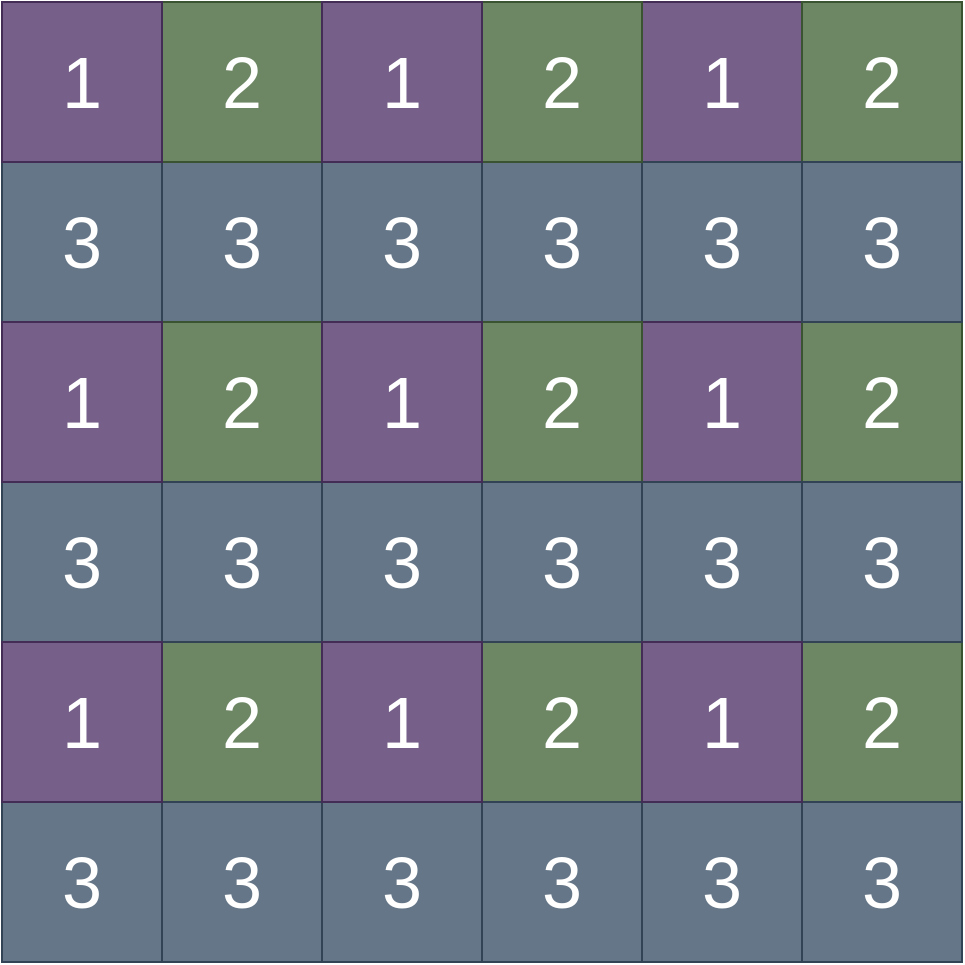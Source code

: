 <mxfile>
    <diagram id="DI3ruxhrlE7VRjYkRIoQ" name="ページ1">
        <mxGraphModel dx="530" dy="784" grid="1" gridSize="10" guides="1" tooltips="1" connect="1" arrows="1" fold="1" page="1" pageScale="1" pageWidth="827" pageHeight="1169" math="0" shadow="0">
            <root>
                <mxCell id="0"/>
                <mxCell id="1" parent="0"/>
                <mxCell id="2" value="&lt;font style=&quot;font-size: 36px;&quot;&gt;1&lt;/font&gt;" style="whiteSpace=wrap;html=1;aspect=fixed;fillColor=#1ba1e2;fontColor=#ffffff;strokeColor=#006EAF;" parent="1" vertex="1">
                    <mxGeometry x="20" y="100" width="80" height="80" as="geometry"/>
                </mxCell>
                <mxCell id="3" value="&lt;font style=&quot;font-size: 36px;&quot;&gt;2&lt;/font&gt;" style="whiteSpace=wrap;html=1;aspect=fixed;" parent="1" vertex="1">
                    <mxGeometry x="100" y="100" width="80" height="80" as="geometry"/>
                </mxCell>
                <mxCell id="4" value="&lt;font style=&quot;font-size: 36px;&quot;&gt;1&lt;/font&gt;" style="whiteSpace=wrap;html=1;aspect=fixed;fillColor=#1ba1e2;fontColor=#ffffff;strokeColor=#006EAF;" parent="1" vertex="1">
                    <mxGeometry x="180" y="100" width="80" height="80" as="geometry"/>
                </mxCell>
                <mxCell id="5" value="&lt;font style=&quot;font-size: 36px;&quot;&gt;2&lt;/font&gt;" style="whiteSpace=wrap;html=1;aspect=fixed;" parent="1" vertex="1">
                    <mxGeometry x="260" y="100" width="80" height="80" as="geometry"/>
                </mxCell>
                <mxCell id="6" value="&lt;font style=&quot;font-size: 36px;&quot;&gt;1&lt;/font&gt;" style="whiteSpace=wrap;html=1;aspect=fixed;fillColor=#76608a;strokeColor=#432D57;fontColor=#ffffff;" parent="1" vertex="1">
                    <mxGeometry x="340" y="100" width="80" height="80" as="geometry"/>
                </mxCell>
                <mxCell id="7" value="&lt;font style=&quot;font-size: 36px;&quot;&gt;2&lt;/font&gt;" style="whiteSpace=wrap;html=1;aspect=fixed;" parent="1" vertex="1">
                    <mxGeometry x="420" y="100" width="80" height="80" as="geometry"/>
                </mxCell>
                <mxCell id="8" value="&lt;font style=&quot;font-size: 36px;&quot;&gt;3&lt;/font&gt;" style="whiteSpace=wrap;html=1;aspect=fixed;fillColor=#647687;fontColor=#ffffff;strokeColor=#314354;" parent="1" vertex="1">
                    <mxGeometry x="20" y="180" width="80" height="80" as="geometry"/>
                </mxCell>
                <mxCell id="9" value="&lt;font style=&quot;font-size: 36px;&quot;&gt;3&lt;/font&gt;" style="whiteSpace=wrap;html=1;aspect=fixed;fillColor=#647687;fontColor=#ffffff;strokeColor=#314354;" parent="1" vertex="1">
                    <mxGeometry x="100" y="180" width="80" height="80" as="geometry"/>
                </mxCell>
                <mxCell id="10" value="&lt;font style=&quot;font-size: 36px;&quot;&gt;3&lt;/font&gt;" style="whiteSpace=wrap;html=1;aspect=fixed;fillColor=#647687;fontColor=#ffffff;strokeColor=#314354;" parent="1" vertex="1">
                    <mxGeometry x="180" y="180" width="80" height="80" as="geometry"/>
                </mxCell>
                <mxCell id="11" value="&lt;font style=&quot;font-size: 36px;&quot;&gt;3&lt;/font&gt;" style="whiteSpace=wrap;html=1;aspect=fixed;fillColor=#647687;fontColor=#ffffff;strokeColor=#314354;" parent="1" vertex="1">
                    <mxGeometry x="260" y="180" width="80" height="80" as="geometry"/>
                </mxCell>
                <mxCell id="12" value="&lt;font style=&quot;font-size: 36px;&quot;&gt;3&lt;/font&gt;" style="whiteSpace=wrap;html=1;aspect=fixed;fillColor=#647687;fontColor=#ffffff;strokeColor=#314354;" parent="1" vertex="1">
                    <mxGeometry x="340" y="180" width="80" height="80" as="geometry"/>
                </mxCell>
                <mxCell id="13" value="&lt;font style=&quot;font-size: 36px;&quot;&gt;3&lt;/font&gt;" style="whiteSpace=wrap;html=1;aspect=fixed;" parent="1" vertex="1">
                    <mxGeometry x="420" y="180" width="80" height="80" as="geometry"/>
                </mxCell>
                <mxCell id="14" value="&lt;font style=&quot;font-size: 36px;&quot;&gt;1&lt;/font&gt;" style="whiteSpace=wrap;html=1;aspect=fixed;fillColor=#1ba1e2;fontColor=#ffffff;strokeColor=#006EAF;" parent="1" vertex="1">
                    <mxGeometry x="20" y="260" width="80" height="80" as="geometry"/>
                </mxCell>
                <mxCell id="15" value="&lt;font style=&quot;font-size: 36px;&quot;&gt;2&lt;/font&gt;" style="whiteSpace=wrap;html=1;aspect=fixed;" parent="1" vertex="1">
                    <mxGeometry x="100" y="260" width="80" height="80" as="geometry"/>
                </mxCell>
                <mxCell id="16" value="&lt;font style=&quot;font-size: 36px;&quot;&gt;1&lt;/font&gt;" style="whiteSpace=wrap;html=1;aspect=fixed;fillColor=#1ba1e2;fontColor=#ffffff;strokeColor=#006EAF;" parent="1" vertex="1">
                    <mxGeometry x="180" y="260" width="80" height="80" as="geometry"/>
                </mxCell>
                <mxCell id="17" value="&lt;font style=&quot;font-size: 36px;&quot;&gt;2&lt;/font&gt;" style="whiteSpace=wrap;html=1;aspect=fixed;" parent="1" vertex="1">
                    <mxGeometry x="260" y="260" width="80" height="80" as="geometry"/>
                </mxCell>
                <mxCell id="18" value="&lt;font style=&quot;font-size: 36px;&quot;&gt;1&lt;/font&gt;" style="whiteSpace=wrap;html=1;aspect=fixed;fillColor=#76608a;strokeColor=#432D57;fontColor=#ffffff;" parent="1" vertex="1">
                    <mxGeometry x="340" y="260" width="80" height="80" as="geometry"/>
                </mxCell>
                <mxCell id="19" value="&lt;font style=&quot;font-size: 36px;&quot;&gt;2&lt;/font&gt;" style="whiteSpace=wrap;html=1;aspect=fixed;" parent="1" vertex="1">
                    <mxGeometry x="420" y="260" width="80" height="80" as="geometry"/>
                </mxCell>
                <mxCell id="20" value="&lt;font style=&quot;font-size: 36px;&quot;&gt;3&lt;/font&gt;" style="whiteSpace=wrap;html=1;aspect=fixed;" parent="1" vertex="1">
                    <mxGeometry x="20" y="340" width="80" height="80" as="geometry"/>
                </mxCell>
                <mxCell id="21" value="&lt;font style=&quot;font-size: 36px;&quot;&gt;3&lt;/font&gt;" style="whiteSpace=wrap;html=1;aspect=fixed;" parent="1" vertex="1">
                    <mxGeometry x="100" y="340" width="80" height="80" as="geometry"/>
                </mxCell>
                <mxCell id="22" value="&lt;font style=&quot;font-size: 36px;&quot;&gt;3&lt;/font&gt;" style="whiteSpace=wrap;html=1;aspect=fixed;" parent="1" vertex="1">
                    <mxGeometry x="180" y="340" width="80" height="80" as="geometry"/>
                </mxCell>
                <mxCell id="23" value="&lt;font style=&quot;font-size: 36px;&quot;&gt;3&lt;/font&gt;" style="whiteSpace=wrap;html=1;aspect=fixed;" parent="1" vertex="1">
                    <mxGeometry x="260" y="340" width="80" height="80" as="geometry"/>
                </mxCell>
                <mxCell id="24" value="&lt;font style=&quot;font-size: 36px;&quot;&gt;3&lt;/font&gt;" style="whiteSpace=wrap;html=1;aspect=fixed;" parent="1" vertex="1">
                    <mxGeometry x="340" y="340" width="80" height="80" as="geometry"/>
                </mxCell>
                <mxCell id="25" value="&lt;font style=&quot;font-size: 36px;&quot;&gt;3&lt;/font&gt;" style="whiteSpace=wrap;html=1;aspect=fixed;" parent="1" vertex="1">
                    <mxGeometry x="420" y="340" width="80" height="80" as="geometry"/>
                </mxCell>
                <mxCell id="26" value="&lt;font style=&quot;font-size: 36px;&quot;&gt;1&lt;/font&gt;" style="whiteSpace=wrap;html=1;aspect=fixed;fillColor=#1ba1e2;fontColor=#ffffff;strokeColor=#006EAF;" parent="1" vertex="1">
                    <mxGeometry x="20" y="420" width="80" height="80" as="geometry"/>
                </mxCell>
                <mxCell id="27" value="&lt;font style=&quot;font-size: 36px;&quot;&gt;2&lt;/font&gt;" style="whiteSpace=wrap;html=1;aspect=fixed;" parent="1" vertex="1">
                    <mxGeometry x="100" y="420" width="80" height="80" as="geometry"/>
                </mxCell>
                <mxCell id="28" value="&lt;font style=&quot;font-size: 36px;&quot;&gt;1&lt;/font&gt;" style="whiteSpace=wrap;html=1;aspect=fixed;fillColor=#1ba1e2;fontColor=#ffffff;strokeColor=#006EAF;" parent="1" vertex="1">
                    <mxGeometry x="180" y="420" width="80" height="80" as="geometry"/>
                </mxCell>
                <mxCell id="29" value="&lt;font style=&quot;font-size: 36px;&quot;&gt;2&lt;/font&gt;" style="whiteSpace=wrap;html=1;aspect=fixed;" parent="1" vertex="1">
                    <mxGeometry x="260" y="420" width="80" height="80" as="geometry"/>
                </mxCell>
                <mxCell id="30" value="&lt;font style=&quot;font-size: 36px;&quot;&gt;1&lt;/font&gt;" style="whiteSpace=wrap;html=1;aspect=fixed;fillColor=#b0e3e6;strokeColor=#0e8088;" parent="1" vertex="1">
                    <mxGeometry x="340" y="420" width="80" height="80" as="geometry"/>
                </mxCell>
                <mxCell id="31" value="&lt;font style=&quot;font-size: 36px;&quot;&gt;2&lt;/font&gt;" style="whiteSpace=wrap;html=1;aspect=fixed;fillColor=#6d8764;fontColor=#ffffff;strokeColor=#3A5431;" parent="1" vertex="1">
                    <mxGeometry x="420" y="420" width="80" height="80" as="geometry"/>
                </mxCell>
                <mxCell id="32" value="&lt;font style=&quot;font-size: 36px;&quot;&gt;3&lt;/font&gt;" style="whiteSpace=wrap;html=1;aspect=fixed;" parent="1" vertex="1">
                    <mxGeometry x="20" y="500" width="80" height="80" as="geometry"/>
                </mxCell>
                <mxCell id="33" value="&lt;font style=&quot;font-size: 36px;&quot;&gt;3&lt;/font&gt;" style="whiteSpace=wrap;html=1;aspect=fixed;" parent="1" vertex="1">
                    <mxGeometry x="100" y="500" width="80" height="80" as="geometry"/>
                </mxCell>
                <mxCell id="34" value="&lt;font style=&quot;font-size: 36px;&quot;&gt;3&lt;/font&gt;" style="whiteSpace=wrap;html=1;aspect=fixed;" parent="1" vertex="1">
                    <mxGeometry x="180" y="500" width="80" height="80" as="geometry"/>
                </mxCell>
                <mxCell id="35" value="&lt;font style=&quot;font-size: 36px;&quot;&gt;3&lt;/font&gt;" style="whiteSpace=wrap;html=1;aspect=fixed;" parent="1" vertex="1">
                    <mxGeometry x="260" y="500" width="80" height="80" as="geometry"/>
                </mxCell>
                <mxCell id="36" value="&lt;font style=&quot;font-size: 36px;&quot;&gt;3&lt;/font&gt;" style="whiteSpace=wrap;html=1;aspect=fixed;" parent="1" vertex="1">
                    <mxGeometry x="340" y="500" width="80" height="80" as="geometry"/>
                </mxCell>
                <mxCell id="37" value="&lt;font style=&quot;font-size: 36px;&quot;&gt;3&lt;/font&gt;" style="whiteSpace=wrap;html=1;aspect=fixed;" parent="1" vertex="1">
                    <mxGeometry x="420" y="500" width="80" height="80" as="geometry"/>
                </mxCell>
                <mxCell id="38" value="&lt;font style=&quot;font-size: 36px;&quot;&gt;2&lt;/font&gt;" style="whiteSpace=wrap;html=1;aspect=fixed;fillColor=#6d8764;fontColor=#ffffff;strokeColor=#3A5431;" vertex="1" parent="1">
                    <mxGeometry x="100" y="100" width="80" height="80" as="geometry"/>
                </mxCell>
                <mxCell id="39" value="&lt;font style=&quot;font-size: 36px;&quot;&gt;2&lt;/font&gt;" style="whiteSpace=wrap;html=1;aspect=fixed;fillColor=#6d8764;fontColor=#ffffff;strokeColor=#3A5431;" vertex="1" parent="1">
                    <mxGeometry x="260" y="100" width="80" height="80" as="geometry"/>
                </mxCell>
                <mxCell id="40" value="&lt;font style=&quot;font-size: 36px;&quot;&gt;2&lt;/font&gt;" style="whiteSpace=wrap;html=1;aspect=fixed;fillColor=#6d8764;fontColor=#ffffff;strokeColor=#3A5431;" vertex="1" parent="1">
                    <mxGeometry x="420" y="100" width="80" height="80" as="geometry"/>
                </mxCell>
                <mxCell id="41" value="&lt;font style=&quot;font-size: 36px;&quot;&gt;2&lt;/font&gt;" style="whiteSpace=wrap;html=1;aspect=fixed;fillColor=#6d8764;fontColor=#ffffff;strokeColor=#3A5431;" vertex="1" parent="1">
                    <mxGeometry x="420" y="260" width="80" height="80" as="geometry"/>
                </mxCell>
                <mxCell id="42" value="&lt;font style=&quot;font-size: 36px;&quot;&gt;2&lt;/font&gt;" style="whiteSpace=wrap;html=1;aspect=fixed;fillColor=#6d8764;fontColor=#ffffff;strokeColor=#3A5431;" vertex="1" parent="1">
                    <mxGeometry x="260" y="260" width="80" height="80" as="geometry"/>
                </mxCell>
                <mxCell id="43" value="&lt;font style=&quot;font-size: 36px;&quot;&gt;2&lt;/font&gt;" style="whiteSpace=wrap;html=1;aspect=fixed;fillColor=#6d8764;fontColor=#ffffff;strokeColor=#3A5431;" vertex="1" parent="1">
                    <mxGeometry x="100" y="260" width="80" height="80" as="geometry"/>
                </mxCell>
                <mxCell id="44" value="&lt;font style=&quot;font-size: 36px;&quot;&gt;2&lt;/font&gt;" style="whiteSpace=wrap;html=1;aspect=fixed;fillColor=#6d8764;fontColor=#ffffff;strokeColor=#3A5431;" vertex="1" parent="1">
                    <mxGeometry x="100" y="420" width="80" height="80" as="geometry"/>
                </mxCell>
                <mxCell id="45" value="&lt;font style=&quot;font-size: 36px;&quot;&gt;2&lt;/font&gt;" style="whiteSpace=wrap;html=1;aspect=fixed;fillColor=#6d8764;fontColor=#ffffff;strokeColor=#3A5431;" vertex="1" parent="1">
                    <mxGeometry x="260" y="420" width="80" height="80" as="geometry"/>
                </mxCell>
                <mxCell id="60" value="&lt;font style=&quot;font-size: 36px;&quot;&gt;3&lt;/font&gt;" style="whiteSpace=wrap;html=1;aspect=fixed;fillColor=#647687;fontColor=#ffffff;strokeColor=#314354;" vertex="1" parent="1">
                    <mxGeometry x="420" y="500" width="80" height="80" as="geometry"/>
                </mxCell>
                <mxCell id="61" value="&lt;font style=&quot;font-size: 36px;&quot;&gt;3&lt;/font&gt;" style="whiteSpace=wrap;html=1;aspect=fixed;fillColor=#647687;fontColor=#ffffff;strokeColor=#314354;" vertex="1" parent="1">
                    <mxGeometry x="340" y="500" width="80" height="80" as="geometry"/>
                </mxCell>
                <mxCell id="62" value="&lt;font style=&quot;font-size: 36px;&quot;&gt;3&lt;/font&gt;" style="whiteSpace=wrap;html=1;aspect=fixed;fillColor=#647687;fontColor=#ffffff;strokeColor=#314354;" vertex="1" parent="1">
                    <mxGeometry x="180" y="500" width="80" height="80" as="geometry"/>
                </mxCell>
                <mxCell id="63" value="&lt;font style=&quot;font-size: 36px;&quot;&gt;3&lt;/font&gt;" style="whiteSpace=wrap;html=1;aspect=fixed;fillColor=#647687;fontColor=#ffffff;strokeColor=#314354;" vertex="1" parent="1">
                    <mxGeometry x="260" y="500" width="80" height="80" as="geometry"/>
                </mxCell>
                <mxCell id="64" value="&lt;font style=&quot;font-size: 36px;&quot;&gt;3&lt;/font&gt;" style="whiteSpace=wrap;html=1;aspect=fixed;fillColor=#647687;fontColor=#ffffff;strokeColor=#314354;" vertex="1" parent="1">
                    <mxGeometry x="100" y="500" width="80" height="80" as="geometry"/>
                </mxCell>
                <mxCell id="65" value="&lt;font style=&quot;font-size: 36px;&quot;&gt;3&lt;/font&gt;" style="whiteSpace=wrap;html=1;aspect=fixed;fillColor=#647687;fontColor=#ffffff;strokeColor=#314354;" vertex="1" parent="1">
                    <mxGeometry x="20" y="500" width="80" height="80" as="geometry"/>
                </mxCell>
                <mxCell id="66" value="&lt;font style=&quot;font-size: 36px;&quot;&gt;3&lt;/font&gt;" style="whiteSpace=wrap;html=1;aspect=fixed;fillColor=#647687;fontColor=#ffffff;strokeColor=#314354;" vertex="1" parent="1">
                    <mxGeometry x="20" y="340" width="80" height="80" as="geometry"/>
                </mxCell>
                <mxCell id="67" value="&lt;font style=&quot;font-size: 36px;&quot;&gt;3&lt;/font&gt;" style="whiteSpace=wrap;html=1;aspect=fixed;fillColor=#647687;fontColor=#ffffff;strokeColor=#314354;" vertex="1" parent="1">
                    <mxGeometry x="100" y="340" width="80" height="80" as="geometry"/>
                </mxCell>
                <mxCell id="68" value="&lt;font style=&quot;font-size: 36px;&quot;&gt;3&lt;/font&gt;" style="whiteSpace=wrap;html=1;aspect=fixed;fillColor=#647687;fontColor=#ffffff;strokeColor=#314354;" vertex="1" parent="1">
                    <mxGeometry x="180" y="340" width="80" height="80" as="geometry"/>
                </mxCell>
                <mxCell id="69" value="&lt;font style=&quot;font-size: 36px;&quot;&gt;3&lt;/font&gt;" style="whiteSpace=wrap;html=1;aspect=fixed;fillColor=#647687;fontColor=#ffffff;strokeColor=#314354;" vertex="1" parent="1">
                    <mxGeometry x="260" y="340" width="80" height="80" as="geometry"/>
                </mxCell>
                <mxCell id="70" value="&lt;font style=&quot;font-size: 36px;&quot;&gt;3&lt;/font&gt;" style="whiteSpace=wrap;html=1;aspect=fixed;fillColor=#647687;fontColor=#ffffff;strokeColor=#314354;" vertex="1" parent="1">
                    <mxGeometry x="340" y="340" width="80" height="80" as="geometry"/>
                </mxCell>
                <mxCell id="71" value="&lt;font style=&quot;font-size: 36px;&quot;&gt;3&lt;/font&gt;" style="whiteSpace=wrap;html=1;aspect=fixed;fillColor=#647687;fontColor=#ffffff;strokeColor=#314354;" vertex="1" parent="1">
                    <mxGeometry x="420" y="340" width="80" height="80" as="geometry"/>
                </mxCell>
                <mxCell id="72" value="&lt;font style=&quot;font-size: 36px;&quot;&gt;3&lt;/font&gt;" style="whiteSpace=wrap;html=1;aspect=fixed;fillColor=#647687;fontColor=#ffffff;strokeColor=#314354;" vertex="1" parent="1">
                    <mxGeometry x="420" y="180" width="80" height="80" as="geometry"/>
                </mxCell>
                <mxCell id="73" value="&lt;font style=&quot;font-size: 36px;&quot;&gt;1&lt;/font&gt;" style="whiteSpace=wrap;html=1;aspect=fixed;fillColor=#1ba1e2;fontColor=#ffffff;strokeColor=#006EAF;" vertex="1" parent="1">
                    <mxGeometry x="20" y="100" width="80" height="80" as="geometry"/>
                </mxCell>
                <mxCell id="74" value="&lt;font style=&quot;font-size: 36px;&quot;&gt;1&lt;/font&gt;" style="whiteSpace=wrap;html=1;aspect=fixed;fillColor=#1ba1e2;fontColor=#ffffff;strokeColor=#006EAF;" vertex="1" parent="1">
                    <mxGeometry x="20" y="260" width="80" height="80" as="geometry"/>
                </mxCell>
                <mxCell id="75" value="&lt;font style=&quot;font-size: 36px;&quot;&gt;1&lt;/font&gt;" style="whiteSpace=wrap;html=1;aspect=fixed;fillColor=#1ba1e2;fontColor=#ffffff;strokeColor=#006EAF;" vertex="1" parent="1">
                    <mxGeometry x="20" y="100" width="80" height="80" as="geometry"/>
                </mxCell>
                <mxCell id="76" value="&lt;font style=&quot;font-size: 36px;&quot;&gt;1&lt;/font&gt;" style="whiteSpace=wrap;html=1;aspect=fixed;fillColor=#1ba1e2;fontColor=#ffffff;strokeColor=#006EAF;" vertex="1" parent="1">
                    <mxGeometry x="20" y="260" width="80" height="80" as="geometry"/>
                </mxCell>
                <mxCell id="77" value="&lt;font style=&quot;font-size: 36px;&quot;&gt;1&lt;/font&gt;" style="whiteSpace=wrap;html=1;aspect=fixed;fillColor=#1ba1e2;fontColor=#ffffff;strokeColor=#006EAF;" vertex="1" parent="1">
                    <mxGeometry x="180" y="420" width="80" height="80" as="geometry"/>
                </mxCell>
                <mxCell id="78" value="&lt;font style=&quot;font-size: 36px;&quot;&gt;1&lt;/font&gt;" style="whiteSpace=wrap;html=1;aspect=fixed;fillColor=#b0e3e6;strokeColor=#0e8088;" vertex="1" parent="1">
                    <mxGeometry x="20" y="100" width="80" height="80" as="geometry"/>
                </mxCell>
                <mxCell id="79" value="&lt;font style=&quot;font-size: 36px;&quot;&gt;1&lt;/font&gt;" style="whiteSpace=wrap;html=1;aspect=fixed;fillColor=#b0e3e6;strokeColor=#0e8088;" vertex="1" parent="1">
                    <mxGeometry x="20" y="260" width="80" height="80" as="geometry"/>
                </mxCell>
                <mxCell id="80" value="&lt;font style=&quot;font-size: 36px;&quot;&gt;1&lt;/font&gt;" style="whiteSpace=wrap;html=1;aspect=fixed;fillColor=#b0e3e6;strokeColor=#0e8088;" vertex="1" parent="1">
                    <mxGeometry x="180" y="420" width="80" height="80" as="geometry"/>
                </mxCell>
                <mxCell id="81" value="&lt;font style=&quot;font-size: 36px;&quot;&gt;1&lt;/font&gt;" style="whiteSpace=wrap;html=1;aspect=fixed;fillColor=#b0e3e6;strokeColor=#0e8088;" vertex="1" parent="1">
                    <mxGeometry x="20" y="420" width="80" height="80" as="geometry"/>
                </mxCell>
                <mxCell id="82" value="&lt;font style=&quot;font-size: 36px;&quot;&gt;1&lt;/font&gt;" style="whiteSpace=wrap;html=1;aspect=fixed;fillColor=#b0e3e6;strokeColor=#0e8088;" vertex="1" parent="1">
                    <mxGeometry x="180" y="260" width="80" height="80" as="geometry"/>
                </mxCell>
                <mxCell id="83" value="&lt;font style=&quot;font-size: 36px;&quot;&gt;1&lt;/font&gt;" style="whiteSpace=wrap;html=1;aspect=fixed;fillColor=#76608a;strokeColor=#432D57;fontColor=#ffffff;" vertex="1" parent="1">
                    <mxGeometry x="180" y="100" width="80" height="80" as="geometry"/>
                </mxCell>
                <mxCell id="84" value="&lt;font style=&quot;font-size: 36px;&quot;&gt;1&lt;/font&gt;" style="whiteSpace=wrap;html=1;aspect=fixed;fillColor=#b0e3e6;strokeColor=#0e8088;" vertex="1" parent="1">
                    <mxGeometry x="20" y="100" width="80" height="80" as="geometry"/>
                </mxCell>
                <mxCell id="85" value="&lt;font style=&quot;font-size: 36px;&quot;&gt;1&lt;/font&gt;" style="whiteSpace=wrap;html=1;aspect=fixed;fillColor=#b0e3e6;strokeColor=#0e8088;" vertex="1" parent="1">
                    <mxGeometry x="20" y="260" width="80" height="80" as="geometry"/>
                </mxCell>
                <mxCell id="86" value="&lt;font style=&quot;font-size: 36px;&quot;&gt;1&lt;/font&gt;" style="whiteSpace=wrap;html=1;aspect=fixed;fillColor=#b0e3e6;strokeColor=#0e8088;" vertex="1" parent="1">
                    <mxGeometry x="20" y="420" width="80" height="80" as="geometry"/>
                </mxCell>
                <mxCell id="87" value="&lt;font style=&quot;font-size: 36px;&quot;&gt;1&lt;/font&gt;" style="whiteSpace=wrap;html=1;aspect=fixed;fillColor=#b0e3e6;strokeColor=#0e8088;" vertex="1" parent="1">
                    <mxGeometry x="20" y="100" width="80" height="80" as="geometry"/>
                </mxCell>
                <mxCell id="88" value="&lt;font style=&quot;font-size: 36px;&quot;&gt;1&lt;/font&gt;" style="whiteSpace=wrap;html=1;aspect=fixed;fillColor=#b0e3e6;strokeColor=#0e8088;" vertex="1" parent="1">
                    <mxGeometry x="20" y="260" width="80" height="80" as="geometry"/>
                </mxCell>
                <mxCell id="89" value="&lt;font style=&quot;font-size: 36px;&quot;&gt;1&lt;/font&gt;" style="whiteSpace=wrap;html=1;aspect=fixed;fillColor=#b0e3e6;strokeColor=#0e8088;" vertex="1" parent="1">
                    <mxGeometry x="20" y="420" width="80" height="80" as="geometry"/>
                </mxCell>
                <mxCell id="90" value="&lt;font style=&quot;font-size: 36px;&quot;&gt;1&lt;/font&gt;" style="whiteSpace=wrap;html=1;aspect=fixed;fillColor=#b0e3e6;strokeColor=#0e8088;" vertex="1" parent="1">
                    <mxGeometry x="340" y="420" width="80" height="80" as="geometry"/>
                </mxCell>
                <mxCell id="91" value="&lt;font style=&quot;font-size: 36px;&quot;&gt;1&lt;/font&gt;" style="whiteSpace=wrap;html=1;aspect=fixed;fillColor=#76608a;strokeColor=#432D57;fontColor=#ffffff;" vertex="1" parent="1">
                    <mxGeometry x="20" y="100" width="80" height="80" as="geometry"/>
                </mxCell>
                <mxCell id="92" value="&lt;font style=&quot;font-size: 36px;&quot;&gt;1&lt;/font&gt;" style="whiteSpace=wrap;html=1;aspect=fixed;fillColor=#76608a;strokeColor=#432D57;fontColor=#ffffff;" vertex="1" parent="1">
                    <mxGeometry x="20" y="260" width="80" height="80" as="geometry"/>
                </mxCell>
                <mxCell id="93" value="&lt;font style=&quot;font-size: 36px;&quot;&gt;1&lt;/font&gt;" style="whiteSpace=wrap;html=1;aspect=fixed;fillColor=#76608a;strokeColor=#432D57;fontColor=#ffffff;" vertex="1" parent="1">
                    <mxGeometry x="20" y="420" width="80" height="80" as="geometry"/>
                </mxCell>
                <mxCell id="94" value="&lt;font style=&quot;font-size: 36px;&quot;&gt;1&lt;/font&gt;" style="whiteSpace=wrap;html=1;aspect=fixed;fillColor=#76608a;strokeColor=#432D57;fontColor=#ffffff;" vertex="1" parent="1">
                    <mxGeometry x="340" y="420" width="80" height="80" as="geometry"/>
                </mxCell>
                <mxCell id="95" value="&lt;font style=&quot;font-size: 36px;&quot;&gt;1&lt;/font&gt;" style="whiteSpace=wrap;html=1;aspect=fixed;fillColor=#76608a;strokeColor=#432D57;fontColor=#ffffff;" vertex="1" parent="1">
                    <mxGeometry x="180" y="420" width="80" height="80" as="geometry"/>
                </mxCell>
                <mxCell id="96" value="&lt;font style=&quot;font-size: 36px;&quot;&gt;1&lt;/font&gt;" style="whiteSpace=wrap;html=1;aspect=fixed;fillColor=#76608a;strokeColor=#432D57;fontColor=#ffffff;" vertex="1" parent="1">
                    <mxGeometry x="180" y="260" width="80" height="80" as="geometry"/>
                </mxCell>
                <mxCell id="97" value="&lt;font style=&quot;font-size: 36px;&quot;&gt;1&lt;/font&gt;" style="whiteSpace=wrap;html=1;aspect=fixed;fillColor=#76608a;strokeColor=#432D57;fontColor=#ffffff;" vertex="1" parent="1">
                    <mxGeometry x="20" y="100" width="80" height="80" as="geometry"/>
                </mxCell>
                <mxCell id="98" value="&lt;font style=&quot;font-size: 36px;&quot;&gt;1&lt;/font&gt;" style="whiteSpace=wrap;html=1;aspect=fixed;fillColor=#76608a;strokeColor=#432D57;fontColor=#ffffff;" vertex="1" parent="1">
                    <mxGeometry x="20" y="100" width="80" height="80" as="geometry"/>
                </mxCell>
                <mxCell id="99" value="&lt;font style=&quot;font-size: 36px;&quot;&gt;1&lt;/font&gt;" style="whiteSpace=wrap;html=1;aspect=fixed;fillColor=#76608a;strokeColor=#432D57;fontColor=#ffffff;" vertex="1" parent="1">
                    <mxGeometry x="20" y="420" width="80" height="80" as="geometry"/>
                </mxCell>
                <mxCell id="100" value="&lt;font style=&quot;font-size: 36px;&quot;&gt;1&lt;/font&gt;" style="whiteSpace=wrap;html=1;aspect=fixed;fillColor=#76608a;strokeColor=#432D57;fontColor=#ffffff;" vertex="1" parent="1">
                    <mxGeometry x="20" y="100" width="80" height="80" as="geometry"/>
                </mxCell>
                <mxCell id="101" value="&lt;font style=&quot;font-size: 36px;&quot;&gt;1&lt;/font&gt;" style="whiteSpace=wrap;html=1;aspect=fixed;fillColor=#76608a;strokeColor=#432D57;fontColor=#ffffff;" vertex="1" parent="1">
                    <mxGeometry x="20" y="420" width="80" height="80" as="geometry"/>
                </mxCell>
                <mxCell id="102" value="&lt;font style=&quot;font-size: 36px;&quot;&gt;1&lt;/font&gt;" style="whiteSpace=wrap;html=1;aspect=fixed;fillColor=#76608a;strokeColor=#432D57;fontColor=#ffffff;" vertex="1" parent="1">
                    <mxGeometry x="20" y="100" width="80" height="80" as="geometry"/>
                </mxCell>
                <mxCell id="103" value="&lt;font style=&quot;font-size: 36px;&quot;&gt;1&lt;/font&gt;" style="whiteSpace=wrap;html=1;aspect=fixed;fillColor=#76608a;strokeColor=#432D57;fontColor=#ffffff;" vertex="1" parent="1">
                    <mxGeometry x="20" y="420" width="80" height="80" as="geometry"/>
                </mxCell>
                <mxCell id="104" value="&lt;font style=&quot;font-size: 36px;&quot;&gt;1&lt;/font&gt;" style="whiteSpace=wrap;html=1;aspect=fixed;fillColor=#76608a;strokeColor=#432D57;fontColor=#ffffff;" vertex="1" parent="1">
                    <mxGeometry x="20" y="260" width="80" height="80" as="geometry"/>
                </mxCell>
            </root>
        </mxGraphModel>
    </diagram>
</mxfile>